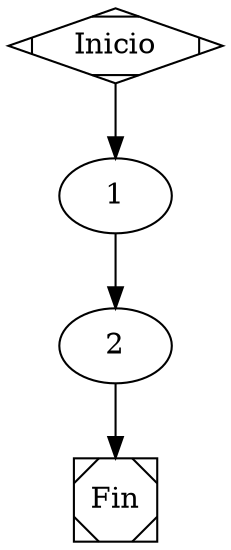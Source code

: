 //main()
//lenguaje.prog
digraph FuncionMain {

    Inicio -> 1 -> 2 -> Fin;
    Inicio [shape=Mdiamond];
    Fin [shape=Msquare];
}